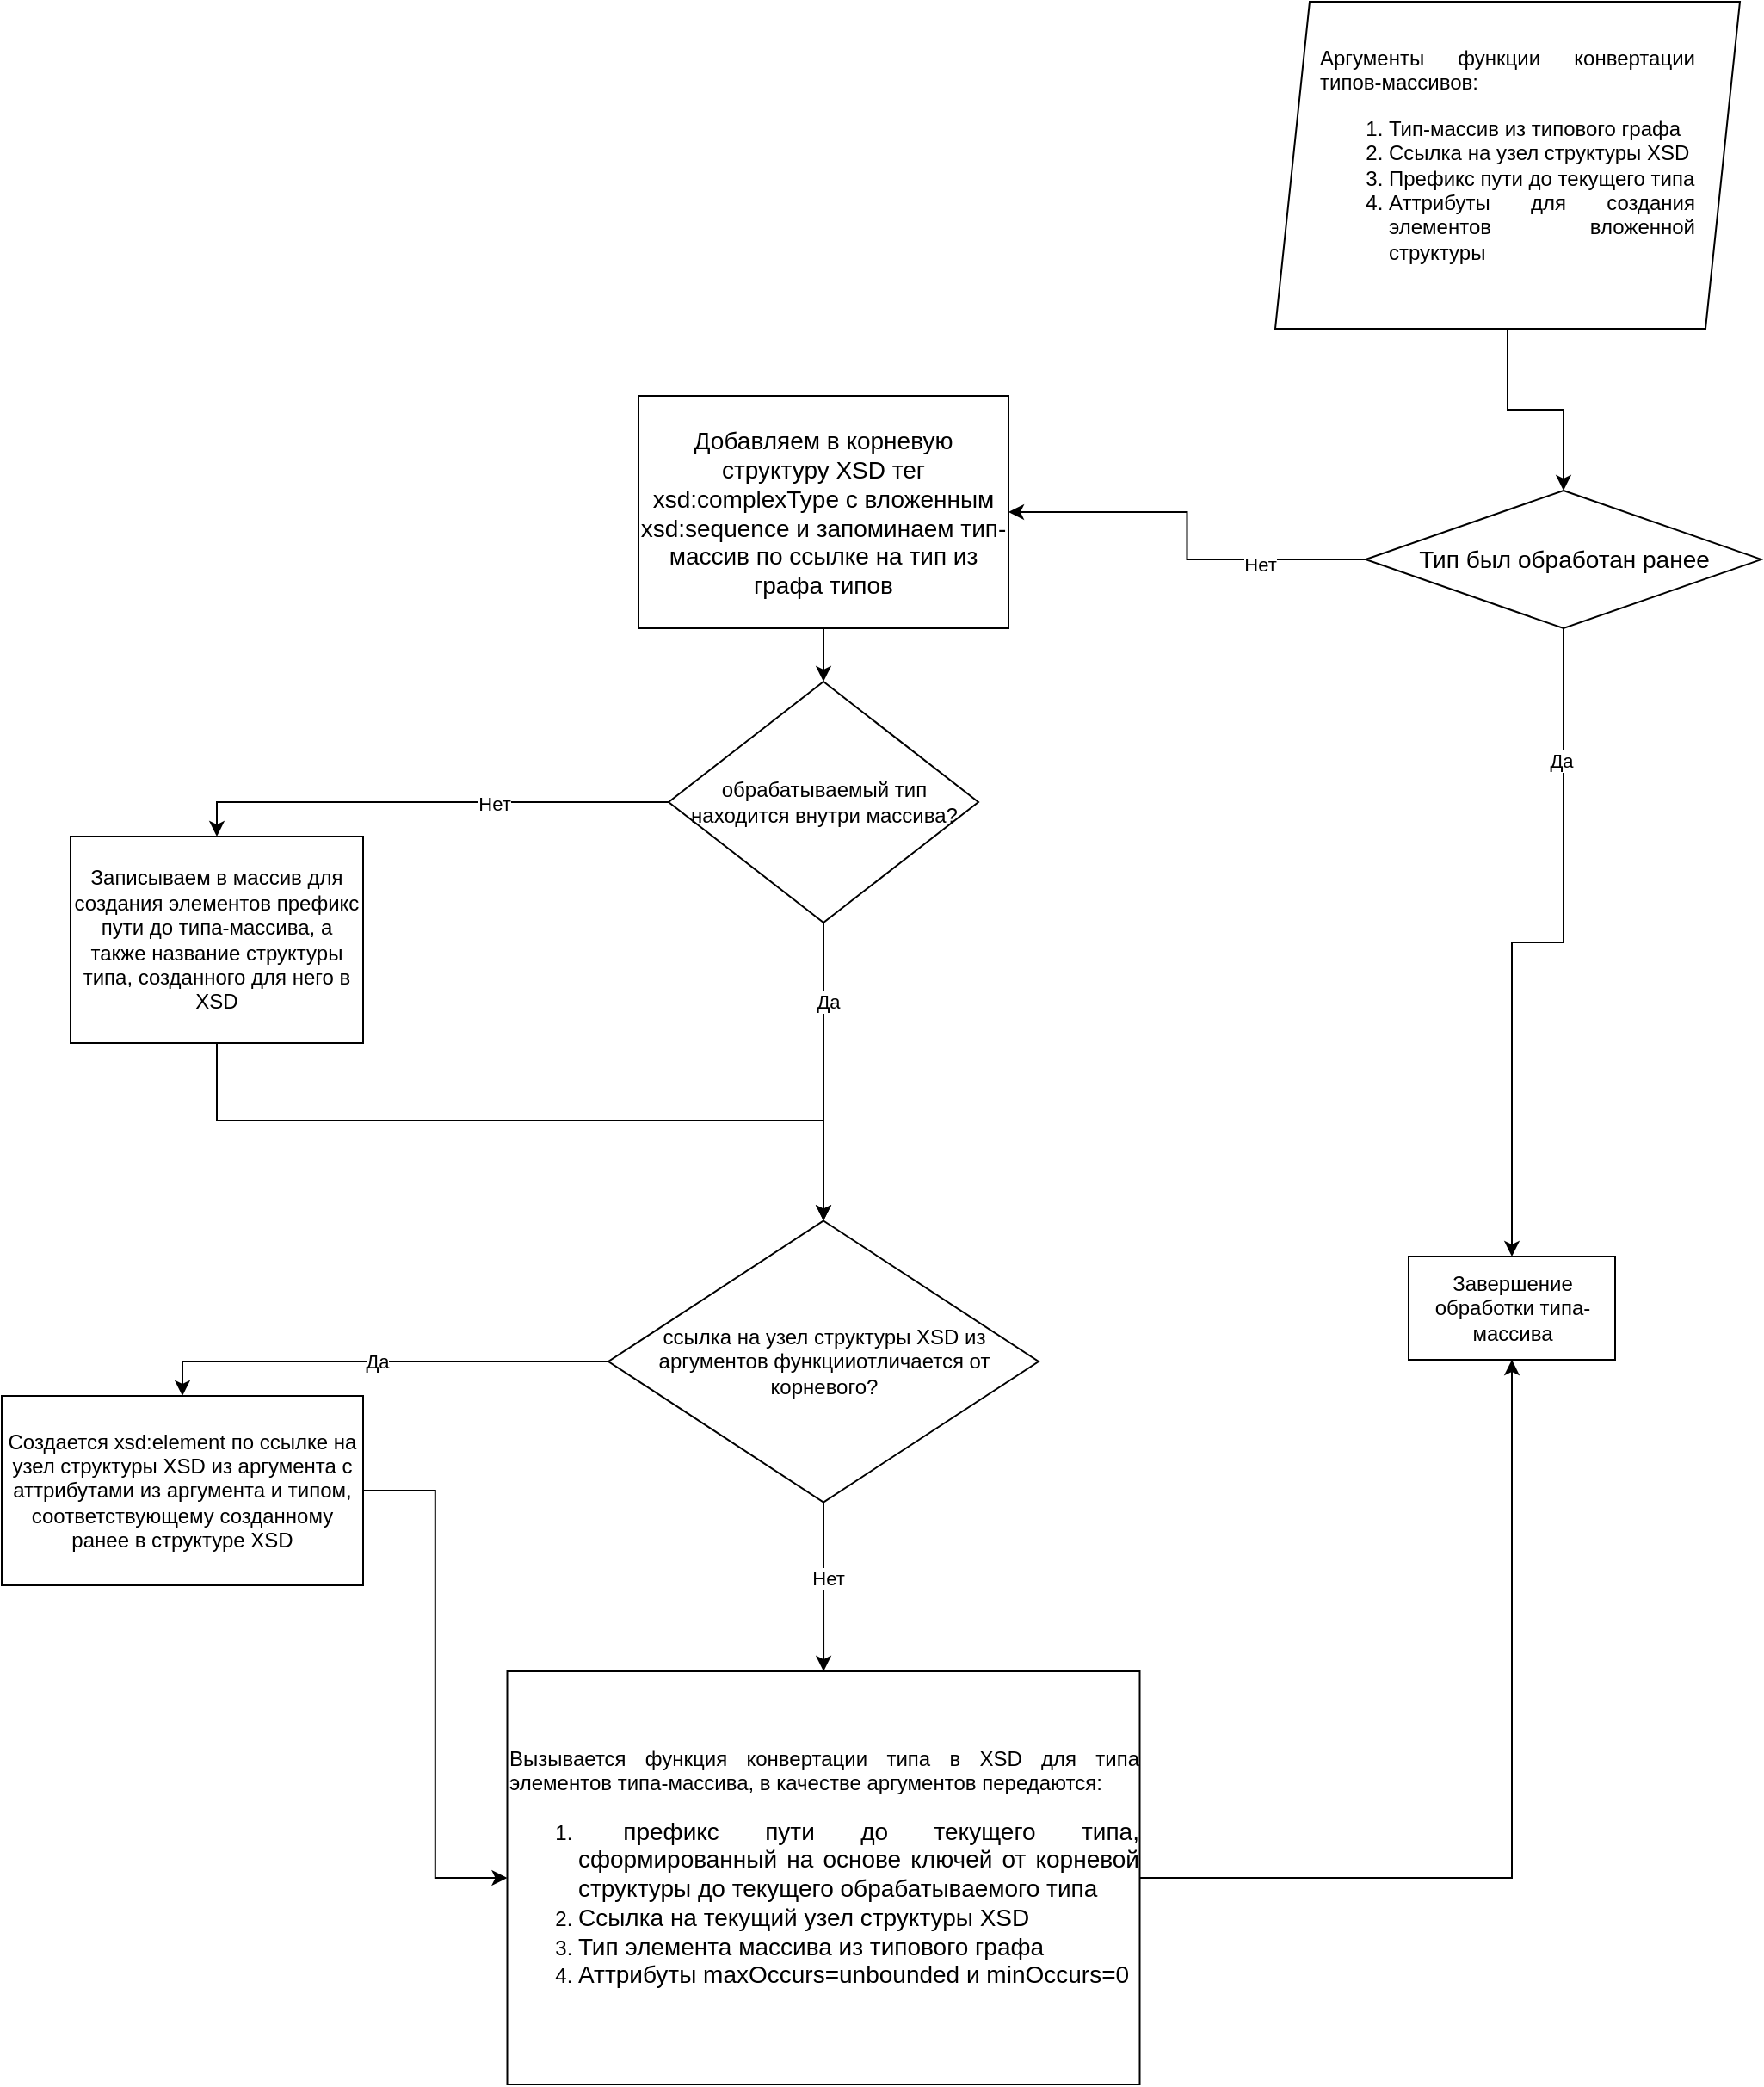 <mxfile version="24.4.3" type="github">
  <diagram name="Page-1" id="F6msTyLeYe9DiGh3Is95">
    <mxGraphModel dx="3702" dy="626" grid="1" gridSize="10" guides="1" tooltips="1" connect="1" arrows="1" fold="1" page="1" pageScale="1" pageWidth="827" pageHeight="1169" math="0" shadow="0">
      <root>
        <mxCell id="0" />
        <mxCell id="1" parent="0" />
        <mxCell id="PEN4WoWylq-yMtjiF6jO-1" style="edgeStyle=orthogonalEdgeStyle;rounded=0;orthogonalLoop=1;jettySize=auto;html=1;entryX=0.5;entryY=0;entryDx=0;entryDy=0;" edge="1" parent="1" source="PEN4WoWylq-yMtjiF6jO-2" target="PEN4WoWylq-yMtjiF6jO-7">
          <mxGeometry relative="1" as="geometry" />
        </mxCell>
        <mxCell id="PEN4WoWylq-yMtjiF6jO-2" value="&lt;div style=&quot;text-align: justify;&quot;&gt;Аргументы функции конвертации типов-массивов:&lt;/div&gt;&lt;ol&gt;&lt;li style=&quot;text-align: justify;&quot;&gt;Тип-массив из типового графа&lt;/li&gt;&lt;li style=&quot;text-align: justify;&quot;&gt;Ссылка на узел структуры XSD&lt;/li&gt;&lt;li style=&quot;text-align: justify;&quot;&gt;Префикс пути до текущего типа&lt;/li&gt;&lt;li style=&quot;text-align: justify;&quot;&gt;Аттрибуты для создания элементов вложенной структуры&lt;/li&gt;&lt;/ol&gt;" style="shape=parallelogram;perimeter=parallelogramPerimeter;whiteSpace=wrap;html=1;fixedSize=1;spacingLeft=25;spacingRight=25;" vertex="1" parent="1">
          <mxGeometry x="-1560" y="130" width="270" height="190" as="geometry" />
        </mxCell>
        <mxCell id="PEN4WoWylq-yMtjiF6jO-3" style="edgeStyle=orthogonalEdgeStyle;rounded=0;orthogonalLoop=1;jettySize=auto;html=1;" edge="1" parent="1" source="PEN4WoWylq-yMtjiF6jO-7" target="PEN4WoWylq-yMtjiF6jO-9">
          <mxGeometry relative="1" as="geometry" />
        </mxCell>
        <mxCell id="PEN4WoWylq-yMtjiF6jO-4" value="Нет" style="edgeLabel;html=1;align=center;verticalAlign=middle;resizable=0;points=[];" vertex="1" connectable="0" parent="PEN4WoWylq-yMtjiF6jO-3">
          <mxGeometry x="-0.469" y="3" relative="1" as="geometry">
            <mxPoint x="1" as="offset" />
          </mxGeometry>
        </mxCell>
        <mxCell id="PEN4WoWylq-yMtjiF6jO-5" style="edgeStyle=orthogonalEdgeStyle;rounded=0;orthogonalLoop=1;jettySize=auto;html=1;" edge="1" parent="1" source="PEN4WoWylq-yMtjiF6jO-7" target="PEN4WoWylq-yMtjiF6jO-14">
          <mxGeometry relative="1" as="geometry" />
        </mxCell>
        <mxCell id="PEN4WoWylq-yMtjiF6jO-6" value="Да" style="edgeLabel;html=1;align=center;verticalAlign=middle;resizable=0;points=[];" vertex="1" connectable="0" parent="PEN4WoWylq-yMtjiF6jO-5">
          <mxGeometry x="-0.608" y="-2" relative="1" as="geometry">
            <mxPoint y="-1" as="offset" />
          </mxGeometry>
        </mxCell>
        <mxCell id="PEN4WoWylq-yMtjiF6jO-7" value="&lt;span style=&quot;font-size: 14px;&quot;&gt;Тип был обработан ранее&lt;/span&gt;" style="rhombus;whiteSpace=wrap;html=1;" vertex="1" parent="1">
          <mxGeometry x="-1507.5" y="414" width="230" height="80" as="geometry" />
        </mxCell>
        <mxCell id="PEN4WoWylq-yMtjiF6jO-8" style="edgeStyle=orthogonalEdgeStyle;rounded=0;orthogonalLoop=1;jettySize=auto;html=1;entryX=0.5;entryY=0;entryDx=0;entryDy=0;" edge="1" parent="1" source="PEN4WoWylq-yMtjiF6jO-9" target="PEN4WoWylq-yMtjiF6jO-19">
          <mxGeometry relative="1" as="geometry" />
        </mxCell>
        <mxCell id="PEN4WoWylq-yMtjiF6jO-9" value="&lt;span style=&quot;font-size: 14px;&quot;&gt;Добавляем в корневую структуру XSD тег xsd:complexType с вложенным xsd:sequence и запоминаем тип-массив по ссылке на тип из графа типов&lt;/span&gt;" style="rounded=0;whiteSpace=wrap;html=1;" vertex="1" parent="1">
          <mxGeometry x="-1930" y="359" width="215" height="135" as="geometry" />
        </mxCell>
        <mxCell id="PEN4WoWylq-yMtjiF6jO-10" style="edgeStyle=orthogonalEdgeStyle;rounded=0;orthogonalLoop=1;jettySize=auto;html=1;entryX=0.5;entryY=1;entryDx=0;entryDy=0;" edge="1" parent="1" source="PEN4WoWylq-yMtjiF6jO-11" target="PEN4WoWylq-yMtjiF6jO-14">
          <mxGeometry relative="1" as="geometry" />
        </mxCell>
        <mxCell id="PEN4WoWylq-yMtjiF6jO-11" value="&lt;div style=&quot;text-align: justify;&quot;&gt;&lt;span style=&quot;background-color: initial;&quot;&gt;Вызывается функция конвертации типа в XSD для типа элементов типа-массива, в качестве аргументов передаются:&lt;/span&gt;&lt;/div&gt;&lt;div&gt;&lt;ol&gt;&lt;li style=&quot;text-align: justify;&quot;&gt;&amp;nbsp;&lt;span style=&quot;font-size: 14px;&quot;&gt;префикс пути до текущего типа, сформированный на основе ключей от корневой структуры до текущего обрабатываемого типа&lt;/span&gt;&lt;/li&gt;&lt;li style=&quot;text-align: justify;&quot;&gt;&lt;span style=&quot;font-size: 14px;&quot;&gt;Ссылка на текущий узел структуры XSD&lt;/span&gt;&lt;/li&gt;&lt;li style=&quot;text-align: justify;&quot;&gt;&lt;span style=&quot;font-size: 14px;&quot;&gt;Тип элемента массива из типового графа&lt;/span&gt;&lt;/li&gt;&lt;li style=&quot;text-align: justify;&quot;&gt;&lt;span style=&quot;font-size: 14px;&quot;&gt;Аттрибуты&amp;nbsp;&lt;/span&gt;&lt;span style=&quot;font-size: 14px;&quot;&gt;maxOccurs=unbounded и minOccurs=0&lt;/span&gt;&lt;span style=&quot;font-size: 14px; text-align: center;&quot;&gt;&amp;nbsp;&lt;/span&gt;&lt;/li&gt;&lt;/ol&gt;&lt;/div&gt;" style="rounded=0;whiteSpace=wrap;html=1;" vertex="1" parent="1">
          <mxGeometry x="-2006.25" y="1100" width="367.5" height="240" as="geometry" />
        </mxCell>
        <mxCell id="PEN4WoWylq-yMtjiF6jO-12" style="edgeStyle=orthogonalEdgeStyle;rounded=0;orthogonalLoop=1;jettySize=auto;html=1;entryX=0.5;entryY=0;entryDx=0;entryDy=0;" edge="1" parent="1" source="PEN4WoWylq-yMtjiF6jO-13" target="PEN4WoWylq-yMtjiF6jO-24">
          <mxGeometry relative="1" as="geometry">
            <Array as="points">
              <mxPoint x="-2175" y="780" />
              <mxPoint x="-1823" y="780" />
            </Array>
          </mxGeometry>
        </mxCell>
        <mxCell id="PEN4WoWylq-yMtjiF6jO-13" value="Записываем в массив для создания элементов префикс пути до типа-массива, а также название структуры типа, созданного для него в XSD" style="rounded=0;whiteSpace=wrap;html=1;" vertex="1" parent="1">
          <mxGeometry x="-2260" y="615" width="170" height="120" as="geometry" />
        </mxCell>
        <mxCell id="PEN4WoWylq-yMtjiF6jO-14" value="Завершение обработки типа-массива" style="rounded=0;whiteSpace=wrap;html=1;" vertex="1" parent="1">
          <mxGeometry x="-1482.5" y="859" width="120" height="60" as="geometry" />
        </mxCell>
        <mxCell id="PEN4WoWylq-yMtjiF6jO-15" style="edgeStyle=orthogonalEdgeStyle;rounded=0;orthogonalLoop=1;jettySize=auto;html=1;entryX=0.5;entryY=0;entryDx=0;entryDy=0;" edge="1" parent="1" source="PEN4WoWylq-yMtjiF6jO-19" target="PEN4WoWylq-yMtjiF6jO-13">
          <mxGeometry relative="1" as="geometry" />
        </mxCell>
        <mxCell id="PEN4WoWylq-yMtjiF6jO-16" value="Нет" style="edgeLabel;html=1;align=center;verticalAlign=middle;resizable=0;points=[];" vertex="1" connectable="0" parent="PEN4WoWylq-yMtjiF6jO-15">
          <mxGeometry x="-0.281" y="1" relative="1" as="geometry">
            <mxPoint as="offset" />
          </mxGeometry>
        </mxCell>
        <mxCell id="PEN4WoWylq-yMtjiF6jO-17" style="edgeStyle=orthogonalEdgeStyle;rounded=0;orthogonalLoop=1;jettySize=auto;html=1;entryX=0.5;entryY=0;entryDx=0;entryDy=0;" edge="1" parent="1" source="PEN4WoWylq-yMtjiF6jO-19" target="PEN4WoWylq-yMtjiF6jO-24">
          <mxGeometry relative="1" as="geometry" />
        </mxCell>
        <mxCell id="PEN4WoWylq-yMtjiF6jO-18" value="Да" style="edgeLabel;html=1;align=center;verticalAlign=middle;resizable=0;points=[];" vertex="1" connectable="0" parent="PEN4WoWylq-yMtjiF6jO-17">
          <mxGeometry x="-0.475" y="2" relative="1" as="geometry">
            <mxPoint as="offset" />
          </mxGeometry>
        </mxCell>
        <mxCell id="PEN4WoWylq-yMtjiF6jO-19" value="обрабатываемый тип находится внутри массива?" style="rhombus;whiteSpace=wrap;html=1;" vertex="1" parent="1">
          <mxGeometry x="-1912.5" y="525" width="180" height="140" as="geometry" />
        </mxCell>
        <mxCell id="PEN4WoWylq-yMtjiF6jO-20" style="edgeStyle=orthogonalEdgeStyle;rounded=0;orthogonalLoop=1;jettySize=auto;html=1;entryX=0.5;entryY=0;entryDx=0;entryDy=0;" edge="1" parent="1" source="PEN4WoWylq-yMtjiF6jO-24" target="PEN4WoWylq-yMtjiF6jO-26">
          <mxGeometry relative="1" as="geometry" />
        </mxCell>
        <mxCell id="PEN4WoWylq-yMtjiF6jO-21" value="Да" style="edgeLabel;html=1;align=center;verticalAlign=middle;resizable=0;points=[];" vertex="1" connectable="0" parent="PEN4WoWylq-yMtjiF6jO-20">
          <mxGeometry x="-0.004" relative="1" as="geometry">
            <mxPoint x="-1" as="offset" />
          </mxGeometry>
        </mxCell>
        <mxCell id="PEN4WoWylq-yMtjiF6jO-22" style="edgeStyle=orthogonalEdgeStyle;rounded=0;orthogonalLoop=1;jettySize=auto;html=1;" edge="1" parent="1" source="PEN4WoWylq-yMtjiF6jO-24" target="PEN4WoWylq-yMtjiF6jO-11">
          <mxGeometry relative="1" as="geometry" />
        </mxCell>
        <mxCell id="PEN4WoWylq-yMtjiF6jO-23" value="Нет" style="edgeLabel;html=1;align=center;verticalAlign=middle;resizable=0;points=[];" vertex="1" connectable="0" parent="PEN4WoWylq-yMtjiF6jO-22">
          <mxGeometry x="-0.12" y="2" relative="1" as="geometry">
            <mxPoint as="offset" />
          </mxGeometry>
        </mxCell>
        <mxCell id="PEN4WoWylq-yMtjiF6jO-24" value="ссылка на узел структуры XSD из аргументов функцииотличается от корневого?" style="rhombus;whiteSpace=wrap;html=1;" vertex="1" parent="1">
          <mxGeometry x="-1947.5" y="838.25" width="250" height="163.5" as="geometry" />
        </mxCell>
        <mxCell id="PEN4WoWylq-yMtjiF6jO-25" style="edgeStyle=orthogonalEdgeStyle;rounded=0;orthogonalLoop=1;jettySize=auto;html=1;entryX=0;entryY=0.5;entryDx=0;entryDy=0;" edge="1" parent="1" source="PEN4WoWylq-yMtjiF6jO-26" target="PEN4WoWylq-yMtjiF6jO-11">
          <mxGeometry relative="1" as="geometry" />
        </mxCell>
        <mxCell id="PEN4WoWylq-yMtjiF6jO-26" value="Создается xsd:element по ссылке на узел структуры XSD из аргумента с аттрибутами из аргумента и типом, соответствующему созданному ранее в структуре XSD" style="rounded=0;whiteSpace=wrap;html=1;" vertex="1" parent="1">
          <mxGeometry x="-2300" y="940" width="210" height="110" as="geometry" />
        </mxCell>
      </root>
    </mxGraphModel>
  </diagram>
</mxfile>
